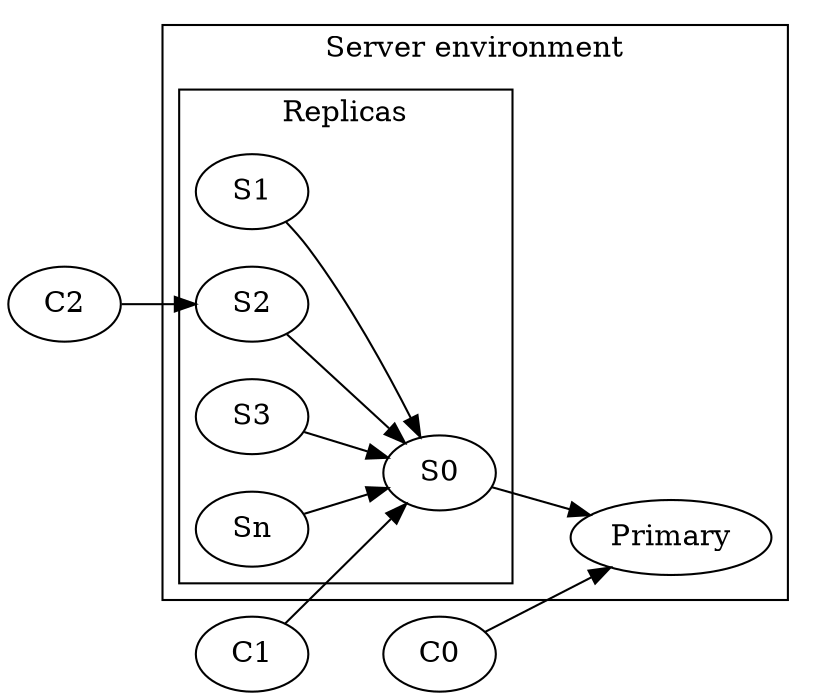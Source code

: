 digraph G {

	rankdir=LR;

	subgraph cluster_server {
	label="Server environment";
	M [label="Primary"];

	subgraph cluster_replicas {
	label="Replicas";
	S0;
	S1;
	S2;
	S3;
	Sn;
	}

	S0 -> M;
	S1 -> S0;
	S2 -> S0;
	S3 -> S0;
	Sn -> S0;
	}

	C0 -> M;
	C1 -> S0;
	C2 -> S2;

}
